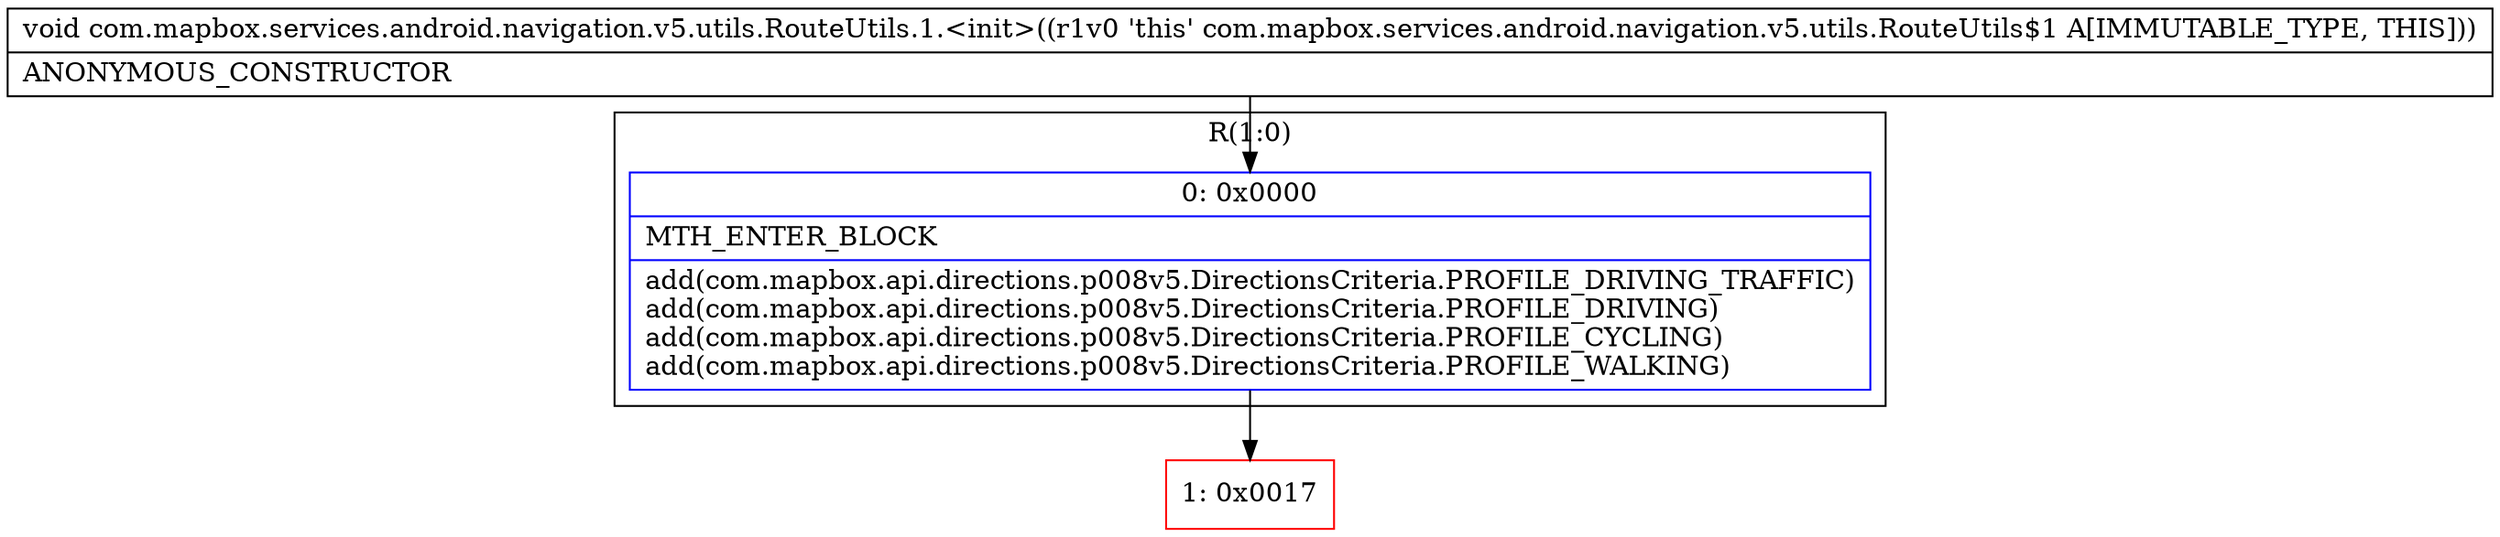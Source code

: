 digraph "CFG forcom.mapbox.services.android.navigation.v5.utils.RouteUtils.1.\<init\>()V" {
subgraph cluster_Region_1227001679 {
label = "R(1:0)";
node [shape=record,color=blue];
Node_0 [shape=record,label="{0\:\ 0x0000|MTH_ENTER_BLOCK\l|add(com.mapbox.api.directions.p008v5.DirectionsCriteria.PROFILE_DRIVING_TRAFFIC)\ladd(com.mapbox.api.directions.p008v5.DirectionsCriteria.PROFILE_DRIVING)\ladd(com.mapbox.api.directions.p008v5.DirectionsCriteria.PROFILE_CYCLING)\ladd(com.mapbox.api.directions.p008v5.DirectionsCriteria.PROFILE_WALKING)\l}"];
}
Node_1 [shape=record,color=red,label="{1\:\ 0x0017}"];
MethodNode[shape=record,label="{void com.mapbox.services.android.navigation.v5.utils.RouteUtils.1.\<init\>((r1v0 'this' com.mapbox.services.android.navigation.v5.utils.RouteUtils$1 A[IMMUTABLE_TYPE, THIS]))  | ANONYMOUS_CONSTRUCTOR\l}"];
MethodNode -> Node_0;
Node_0 -> Node_1;
}

